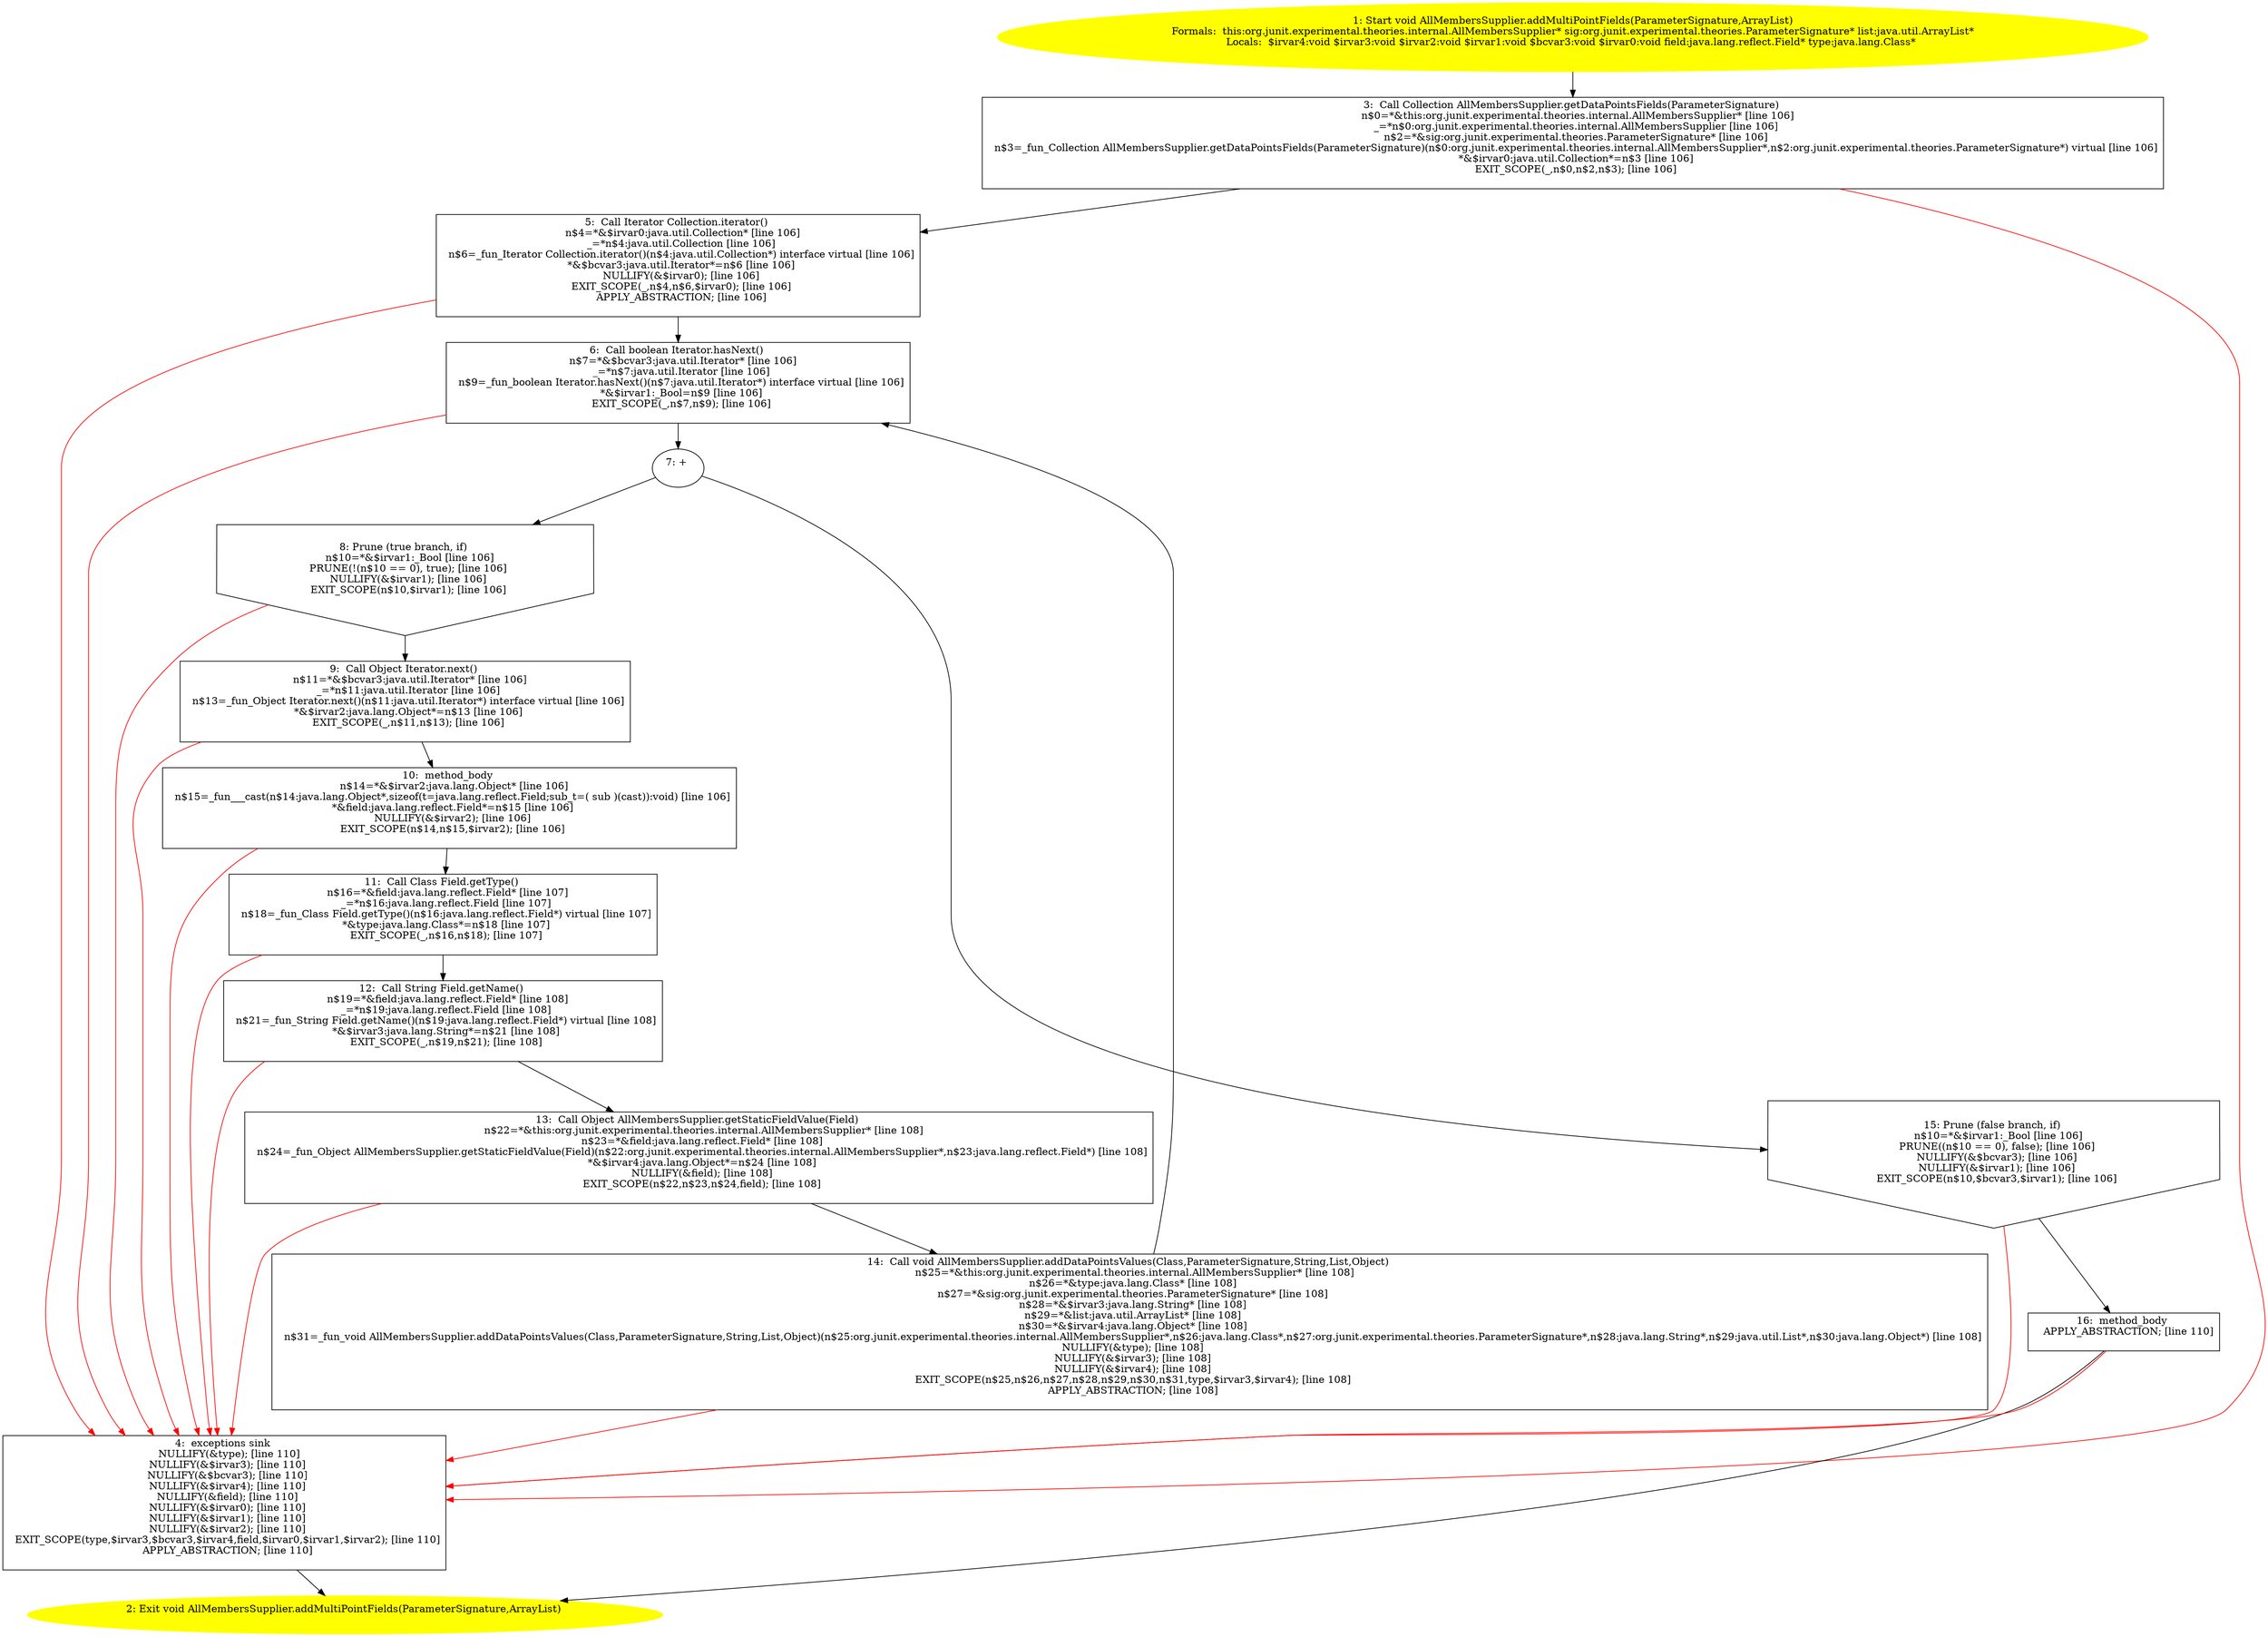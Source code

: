 /* @generated */
digraph cfg {
"org.junit.experimental.theories.internal.AllMembersSupplier.addMultiPointFields(org.junit.experiment.f2ee7fcbc91c65f453255f909c9feb00_1" [label="1: Start void AllMembersSupplier.addMultiPointFields(ParameterSignature,ArrayList)\nFormals:  this:org.junit.experimental.theories.internal.AllMembersSupplier* sig:org.junit.experimental.theories.ParameterSignature* list:java.util.ArrayList*\nLocals:  $irvar4:void $irvar3:void $irvar2:void $irvar1:void $bcvar3:void $irvar0:void field:java.lang.reflect.Field* type:java.lang.Class* \n  " color=yellow style=filled]
	

	 "org.junit.experimental.theories.internal.AllMembersSupplier.addMultiPointFields(org.junit.experiment.f2ee7fcbc91c65f453255f909c9feb00_1" -> "org.junit.experimental.theories.internal.AllMembersSupplier.addMultiPointFields(org.junit.experiment.f2ee7fcbc91c65f453255f909c9feb00_3" ;
"org.junit.experimental.theories.internal.AllMembersSupplier.addMultiPointFields(org.junit.experiment.f2ee7fcbc91c65f453255f909c9feb00_2" [label="2: Exit void AllMembersSupplier.addMultiPointFields(ParameterSignature,ArrayList) \n  " color=yellow style=filled]
	

"org.junit.experimental.theories.internal.AllMembersSupplier.addMultiPointFields(org.junit.experiment.f2ee7fcbc91c65f453255f909c9feb00_3" [label="3:  Call Collection AllMembersSupplier.getDataPointsFields(ParameterSignature) \n   n$0=*&this:org.junit.experimental.theories.internal.AllMembersSupplier* [line 106]\n  _=*n$0:org.junit.experimental.theories.internal.AllMembersSupplier [line 106]\n  n$2=*&sig:org.junit.experimental.theories.ParameterSignature* [line 106]\n  n$3=_fun_Collection AllMembersSupplier.getDataPointsFields(ParameterSignature)(n$0:org.junit.experimental.theories.internal.AllMembersSupplier*,n$2:org.junit.experimental.theories.ParameterSignature*) virtual [line 106]\n  *&$irvar0:java.util.Collection*=n$3 [line 106]\n  EXIT_SCOPE(_,n$0,n$2,n$3); [line 106]\n " shape="box"]
	

	 "org.junit.experimental.theories.internal.AllMembersSupplier.addMultiPointFields(org.junit.experiment.f2ee7fcbc91c65f453255f909c9feb00_3" -> "org.junit.experimental.theories.internal.AllMembersSupplier.addMultiPointFields(org.junit.experiment.f2ee7fcbc91c65f453255f909c9feb00_5" ;
	 "org.junit.experimental.theories.internal.AllMembersSupplier.addMultiPointFields(org.junit.experiment.f2ee7fcbc91c65f453255f909c9feb00_3" -> "org.junit.experimental.theories.internal.AllMembersSupplier.addMultiPointFields(org.junit.experiment.f2ee7fcbc91c65f453255f909c9feb00_4" [color="red" ];
"org.junit.experimental.theories.internal.AllMembersSupplier.addMultiPointFields(org.junit.experiment.f2ee7fcbc91c65f453255f909c9feb00_4" [label="4:  exceptions sink \n   NULLIFY(&type); [line 110]\n  NULLIFY(&$irvar3); [line 110]\n  NULLIFY(&$bcvar3); [line 110]\n  NULLIFY(&$irvar4); [line 110]\n  NULLIFY(&field); [line 110]\n  NULLIFY(&$irvar0); [line 110]\n  NULLIFY(&$irvar1); [line 110]\n  NULLIFY(&$irvar2); [line 110]\n  EXIT_SCOPE(type,$irvar3,$bcvar3,$irvar4,field,$irvar0,$irvar1,$irvar2); [line 110]\n  APPLY_ABSTRACTION; [line 110]\n " shape="box"]
	

	 "org.junit.experimental.theories.internal.AllMembersSupplier.addMultiPointFields(org.junit.experiment.f2ee7fcbc91c65f453255f909c9feb00_4" -> "org.junit.experimental.theories.internal.AllMembersSupplier.addMultiPointFields(org.junit.experiment.f2ee7fcbc91c65f453255f909c9feb00_2" ;
"org.junit.experimental.theories.internal.AllMembersSupplier.addMultiPointFields(org.junit.experiment.f2ee7fcbc91c65f453255f909c9feb00_5" [label="5:  Call Iterator Collection.iterator() \n   n$4=*&$irvar0:java.util.Collection* [line 106]\n  _=*n$4:java.util.Collection [line 106]\n  n$6=_fun_Iterator Collection.iterator()(n$4:java.util.Collection*) interface virtual [line 106]\n  *&$bcvar3:java.util.Iterator*=n$6 [line 106]\n  NULLIFY(&$irvar0); [line 106]\n  EXIT_SCOPE(_,n$4,n$6,$irvar0); [line 106]\n  APPLY_ABSTRACTION; [line 106]\n " shape="box"]
	

	 "org.junit.experimental.theories.internal.AllMembersSupplier.addMultiPointFields(org.junit.experiment.f2ee7fcbc91c65f453255f909c9feb00_5" -> "org.junit.experimental.theories.internal.AllMembersSupplier.addMultiPointFields(org.junit.experiment.f2ee7fcbc91c65f453255f909c9feb00_6" ;
	 "org.junit.experimental.theories.internal.AllMembersSupplier.addMultiPointFields(org.junit.experiment.f2ee7fcbc91c65f453255f909c9feb00_5" -> "org.junit.experimental.theories.internal.AllMembersSupplier.addMultiPointFields(org.junit.experiment.f2ee7fcbc91c65f453255f909c9feb00_4" [color="red" ];
"org.junit.experimental.theories.internal.AllMembersSupplier.addMultiPointFields(org.junit.experiment.f2ee7fcbc91c65f453255f909c9feb00_6" [label="6:  Call boolean Iterator.hasNext() \n   n$7=*&$bcvar3:java.util.Iterator* [line 106]\n  _=*n$7:java.util.Iterator [line 106]\n  n$9=_fun_boolean Iterator.hasNext()(n$7:java.util.Iterator*) interface virtual [line 106]\n  *&$irvar1:_Bool=n$9 [line 106]\n  EXIT_SCOPE(_,n$7,n$9); [line 106]\n " shape="box"]
	

	 "org.junit.experimental.theories.internal.AllMembersSupplier.addMultiPointFields(org.junit.experiment.f2ee7fcbc91c65f453255f909c9feb00_6" -> "org.junit.experimental.theories.internal.AllMembersSupplier.addMultiPointFields(org.junit.experiment.f2ee7fcbc91c65f453255f909c9feb00_7" ;
	 "org.junit.experimental.theories.internal.AllMembersSupplier.addMultiPointFields(org.junit.experiment.f2ee7fcbc91c65f453255f909c9feb00_6" -> "org.junit.experimental.theories.internal.AllMembersSupplier.addMultiPointFields(org.junit.experiment.f2ee7fcbc91c65f453255f909c9feb00_4" [color="red" ];
"org.junit.experimental.theories.internal.AllMembersSupplier.addMultiPointFields(org.junit.experiment.f2ee7fcbc91c65f453255f909c9feb00_7" [label="7: + \n  " ]
	

	 "org.junit.experimental.theories.internal.AllMembersSupplier.addMultiPointFields(org.junit.experiment.f2ee7fcbc91c65f453255f909c9feb00_7" -> "org.junit.experimental.theories.internal.AllMembersSupplier.addMultiPointFields(org.junit.experiment.f2ee7fcbc91c65f453255f909c9feb00_8" ;
	 "org.junit.experimental.theories.internal.AllMembersSupplier.addMultiPointFields(org.junit.experiment.f2ee7fcbc91c65f453255f909c9feb00_7" -> "org.junit.experimental.theories.internal.AllMembersSupplier.addMultiPointFields(org.junit.experiment.f2ee7fcbc91c65f453255f909c9feb00_15" ;
"org.junit.experimental.theories.internal.AllMembersSupplier.addMultiPointFields(org.junit.experiment.f2ee7fcbc91c65f453255f909c9feb00_8" [label="8: Prune (true branch, if) \n   n$10=*&$irvar1:_Bool [line 106]\n  PRUNE(!(n$10 == 0), true); [line 106]\n  NULLIFY(&$irvar1); [line 106]\n  EXIT_SCOPE(n$10,$irvar1); [line 106]\n " shape="invhouse"]
	

	 "org.junit.experimental.theories.internal.AllMembersSupplier.addMultiPointFields(org.junit.experiment.f2ee7fcbc91c65f453255f909c9feb00_8" -> "org.junit.experimental.theories.internal.AllMembersSupplier.addMultiPointFields(org.junit.experiment.f2ee7fcbc91c65f453255f909c9feb00_9" ;
	 "org.junit.experimental.theories.internal.AllMembersSupplier.addMultiPointFields(org.junit.experiment.f2ee7fcbc91c65f453255f909c9feb00_8" -> "org.junit.experimental.theories.internal.AllMembersSupplier.addMultiPointFields(org.junit.experiment.f2ee7fcbc91c65f453255f909c9feb00_4" [color="red" ];
"org.junit.experimental.theories.internal.AllMembersSupplier.addMultiPointFields(org.junit.experiment.f2ee7fcbc91c65f453255f909c9feb00_9" [label="9:  Call Object Iterator.next() \n   n$11=*&$bcvar3:java.util.Iterator* [line 106]\n  _=*n$11:java.util.Iterator [line 106]\n  n$13=_fun_Object Iterator.next()(n$11:java.util.Iterator*) interface virtual [line 106]\n  *&$irvar2:java.lang.Object*=n$13 [line 106]\n  EXIT_SCOPE(_,n$11,n$13); [line 106]\n " shape="box"]
	

	 "org.junit.experimental.theories.internal.AllMembersSupplier.addMultiPointFields(org.junit.experiment.f2ee7fcbc91c65f453255f909c9feb00_9" -> "org.junit.experimental.theories.internal.AllMembersSupplier.addMultiPointFields(org.junit.experiment.f2ee7fcbc91c65f453255f909c9feb00_10" ;
	 "org.junit.experimental.theories.internal.AllMembersSupplier.addMultiPointFields(org.junit.experiment.f2ee7fcbc91c65f453255f909c9feb00_9" -> "org.junit.experimental.theories.internal.AllMembersSupplier.addMultiPointFields(org.junit.experiment.f2ee7fcbc91c65f453255f909c9feb00_4" [color="red" ];
"org.junit.experimental.theories.internal.AllMembersSupplier.addMultiPointFields(org.junit.experiment.f2ee7fcbc91c65f453255f909c9feb00_10" [label="10:  method_body \n   n$14=*&$irvar2:java.lang.Object* [line 106]\n  n$15=_fun___cast(n$14:java.lang.Object*,sizeof(t=java.lang.reflect.Field;sub_t=( sub )(cast)):void) [line 106]\n  *&field:java.lang.reflect.Field*=n$15 [line 106]\n  NULLIFY(&$irvar2); [line 106]\n  EXIT_SCOPE(n$14,n$15,$irvar2); [line 106]\n " shape="box"]
	

	 "org.junit.experimental.theories.internal.AllMembersSupplier.addMultiPointFields(org.junit.experiment.f2ee7fcbc91c65f453255f909c9feb00_10" -> "org.junit.experimental.theories.internal.AllMembersSupplier.addMultiPointFields(org.junit.experiment.f2ee7fcbc91c65f453255f909c9feb00_11" ;
	 "org.junit.experimental.theories.internal.AllMembersSupplier.addMultiPointFields(org.junit.experiment.f2ee7fcbc91c65f453255f909c9feb00_10" -> "org.junit.experimental.theories.internal.AllMembersSupplier.addMultiPointFields(org.junit.experiment.f2ee7fcbc91c65f453255f909c9feb00_4" [color="red" ];
"org.junit.experimental.theories.internal.AllMembersSupplier.addMultiPointFields(org.junit.experiment.f2ee7fcbc91c65f453255f909c9feb00_11" [label="11:  Call Class Field.getType() \n   n$16=*&field:java.lang.reflect.Field* [line 107]\n  _=*n$16:java.lang.reflect.Field [line 107]\n  n$18=_fun_Class Field.getType()(n$16:java.lang.reflect.Field*) virtual [line 107]\n  *&type:java.lang.Class*=n$18 [line 107]\n  EXIT_SCOPE(_,n$16,n$18); [line 107]\n " shape="box"]
	

	 "org.junit.experimental.theories.internal.AllMembersSupplier.addMultiPointFields(org.junit.experiment.f2ee7fcbc91c65f453255f909c9feb00_11" -> "org.junit.experimental.theories.internal.AllMembersSupplier.addMultiPointFields(org.junit.experiment.f2ee7fcbc91c65f453255f909c9feb00_12" ;
	 "org.junit.experimental.theories.internal.AllMembersSupplier.addMultiPointFields(org.junit.experiment.f2ee7fcbc91c65f453255f909c9feb00_11" -> "org.junit.experimental.theories.internal.AllMembersSupplier.addMultiPointFields(org.junit.experiment.f2ee7fcbc91c65f453255f909c9feb00_4" [color="red" ];
"org.junit.experimental.theories.internal.AllMembersSupplier.addMultiPointFields(org.junit.experiment.f2ee7fcbc91c65f453255f909c9feb00_12" [label="12:  Call String Field.getName() \n   n$19=*&field:java.lang.reflect.Field* [line 108]\n  _=*n$19:java.lang.reflect.Field [line 108]\n  n$21=_fun_String Field.getName()(n$19:java.lang.reflect.Field*) virtual [line 108]\n  *&$irvar3:java.lang.String*=n$21 [line 108]\n  EXIT_SCOPE(_,n$19,n$21); [line 108]\n " shape="box"]
	

	 "org.junit.experimental.theories.internal.AllMembersSupplier.addMultiPointFields(org.junit.experiment.f2ee7fcbc91c65f453255f909c9feb00_12" -> "org.junit.experimental.theories.internal.AllMembersSupplier.addMultiPointFields(org.junit.experiment.f2ee7fcbc91c65f453255f909c9feb00_13" ;
	 "org.junit.experimental.theories.internal.AllMembersSupplier.addMultiPointFields(org.junit.experiment.f2ee7fcbc91c65f453255f909c9feb00_12" -> "org.junit.experimental.theories.internal.AllMembersSupplier.addMultiPointFields(org.junit.experiment.f2ee7fcbc91c65f453255f909c9feb00_4" [color="red" ];
"org.junit.experimental.theories.internal.AllMembersSupplier.addMultiPointFields(org.junit.experiment.f2ee7fcbc91c65f453255f909c9feb00_13" [label="13:  Call Object AllMembersSupplier.getStaticFieldValue(Field) \n   n$22=*&this:org.junit.experimental.theories.internal.AllMembersSupplier* [line 108]\n  n$23=*&field:java.lang.reflect.Field* [line 108]\n  n$24=_fun_Object AllMembersSupplier.getStaticFieldValue(Field)(n$22:org.junit.experimental.theories.internal.AllMembersSupplier*,n$23:java.lang.reflect.Field*) [line 108]\n  *&$irvar4:java.lang.Object*=n$24 [line 108]\n  NULLIFY(&field); [line 108]\n  EXIT_SCOPE(n$22,n$23,n$24,field); [line 108]\n " shape="box"]
	

	 "org.junit.experimental.theories.internal.AllMembersSupplier.addMultiPointFields(org.junit.experiment.f2ee7fcbc91c65f453255f909c9feb00_13" -> "org.junit.experimental.theories.internal.AllMembersSupplier.addMultiPointFields(org.junit.experiment.f2ee7fcbc91c65f453255f909c9feb00_14" ;
	 "org.junit.experimental.theories.internal.AllMembersSupplier.addMultiPointFields(org.junit.experiment.f2ee7fcbc91c65f453255f909c9feb00_13" -> "org.junit.experimental.theories.internal.AllMembersSupplier.addMultiPointFields(org.junit.experiment.f2ee7fcbc91c65f453255f909c9feb00_4" [color="red" ];
"org.junit.experimental.theories.internal.AllMembersSupplier.addMultiPointFields(org.junit.experiment.f2ee7fcbc91c65f453255f909c9feb00_14" [label="14:  Call void AllMembersSupplier.addDataPointsValues(Class,ParameterSignature,String,List,Object) \n   n$25=*&this:org.junit.experimental.theories.internal.AllMembersSupplier* [line 108]\n  n$26=*&type:java.lang.Class* [line 108]\n  n$27=*&sig:org.junit.experimental.theories.ParameterSignature* [line 108]\n  n$28=*&$irvar3:java.lang.String* [line 108]\n  n$29=*&list:java.util.ArrayList* [line 108]\n  n$30=*&$irvar4:java.lang.Object* [line 108]\n  n$31=_fun_void AllMembersSupplier.addDataPointsValues(Class,ParameterSignature,String,List,Object)(n$25:org.junit.experimental.theories.internal.AllMembersSupplier*,n$26:java.lang.Class*,n$27:org.junit.experimental.theories.ParameterSignature*,n$28:java.lang.String*,n$29:java.util.List*,n$30:java.lang.Object*) [line 108]\n  NULLIFY(&type); [line 108]\n  NULLIFY(&$irvar3); [line 108]\n  NULLIFY(&$irvar4); [line 108]\n  EXIT_SCOPE(n$25,n$26,n$27,n$28,n$29,n$30,n$31,type,$irvar3,$irvar4); [line 108]\n  APPLY_ABSTRACTION; [line 108]\n " shape="box"]
	

	 "org.junit.experimental.theories.internal.AllMembersSupplier.addMultiPointFields(org.junit.experiment.f2ee7fcbc91c65f453255f909c9feb00_14" -> "org.junit.experimental.theories.internal.AllMembersSupplier.addMultiPointFields(org.junit.experiment.f2ee7fcbc91c65f453255f909c9feb00_6" ;
	 "org.junit.experimental.theories.internal.AllMembersSupplier.addMultiPointFields(org.junit.experiment.f2ee7fcbc91c65f453255f909c9feb00_14" -> "org.junit.experimental.theories.internal.AllMembersSupplier.addMultiPointFields(org.junit.experiment.f2ee7fcbc91c65f453255f909c9feb00_4" [color="red" ];
"org.junit.experimental.theories.internal.AllMembersSupplier.addMultiPointFields(org.junit.experiment.f2ee7fcbc91c65f453255f909c9feb00_15" [label="15: Prune (false branch, if) \n   n$10=*&$irvar1:_Bool [line 106]\n  PRUNE((n$10 == 0), false); [line 106]\n  NULLIFY(&$bcvar3); [line 106]\n  NULLIFY(&$irvar1); [line 106]\n  EXIT_SCOPE(n$10,$bcvar3,$irvar1); [line 106]\n " shape="invhouse"]
	

	 "org.junit.experimental.theories.internal.AllMembersSupplier.addMultiPointFields(org.junit.experiment.f2ee7fcbc91c65f453255f909c9feb00_15" -> "org.junit.experimental.theories.internal.AllMembersSupplier.addMultiPointFields(org.junit.experiment.f2ee7fcbc91c65f453255f909c9feb00_16" ;
	 "org.junit.experimental.theories.internal.AllMembersSupplier.addMultiPointFields(org.junit.experiment.f2ee7fcbc91c65f453255f909c9feb00_15" -> "org.junit.experimental.theories.internal.AllMembersSupplier.addMultiPointFields(org.junit.experiment.f2ee7fcbc91c65f453255f909c9feb00_4" [color="red" ];
"org.junit.experimental.theories.internal.AllMembersSupplier.addMultiPointFields(org.junit.experiment.f2ee7fcbc91c65f453255f909c9feb00_16" [label="16:  method_body \n   APPLY_ABSTRACTION; [line 110]\n " shape="box"]
	

	 "org.junit.experimental.theories.internal.AllMembersSupplier.addMultiPointFields(org.junit.experiment.f2ee7fcbc91c65f453255f909c9feb00_16" -> "org.junit.experimental.theories.internal.AllMembersSupplier.addMultiPointFields(org.junit.experiment.f2ee7fcbc91c65f453255f909c9feb00_2" ;
	 "org.junit.experimental.theories.internal.AllMembersSupplier.addMultiPointFields(org.junit.experiment.f2ee7fcbc91c65f453255f909c9feb00_16" -> "org.junit.experimental.theories.internal.AllMembersSupplier.addMultiPointFields(org.junit.experiment.f2ee7fcbc91c65f453255f909c9feb00_4" [color="red" ];
}
